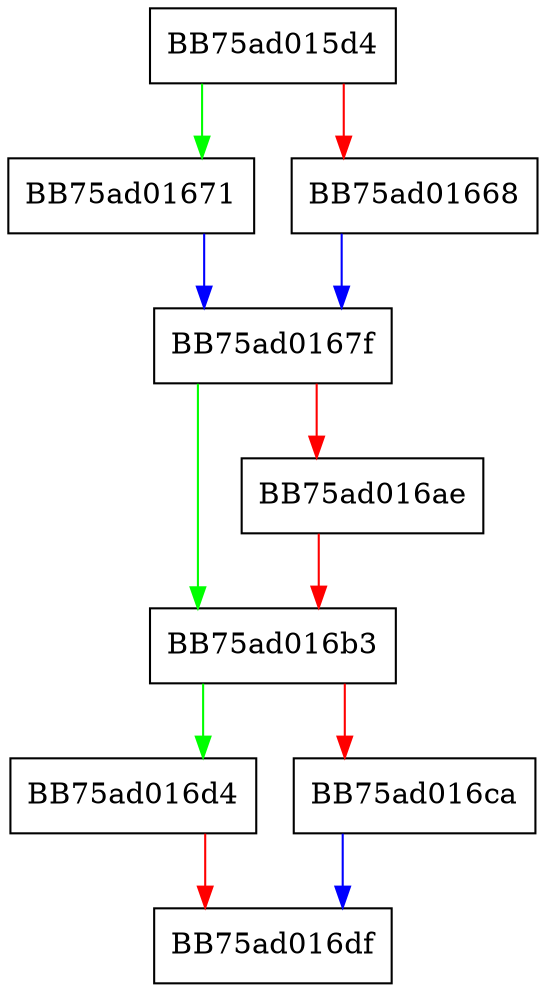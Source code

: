 digraph AddDetection {
  node [shape="box"];
  graph [splines=ortho];
  BB75ad015d4 -> BB75ad01671 [color="green"];
  BB75ad015d4 -> BB75ad01668 [color="red"];
  BB75ad01668 -> BB75ad0167f [color="blue"];
  BB75ad01671 -> BB75ad0167f [color="blue"];
  BB75ad0167f -> BB75ad016b3 [color="green"];
  BB75ad0167f -> BB75ad016ae [color="red"];
  BB75ad016ae -> BB75ad016b3 [color="red"];
  BB75ad016b3 -> BB75ad016d4 [color="green"];
  BB75ad016b3 -> BB75ad016ca [color="red"];
  BB75ad016ca -> BB75ad016df [color="blue"];
  BB75ad016d4 -> BB75ad016df [color="red"];
}